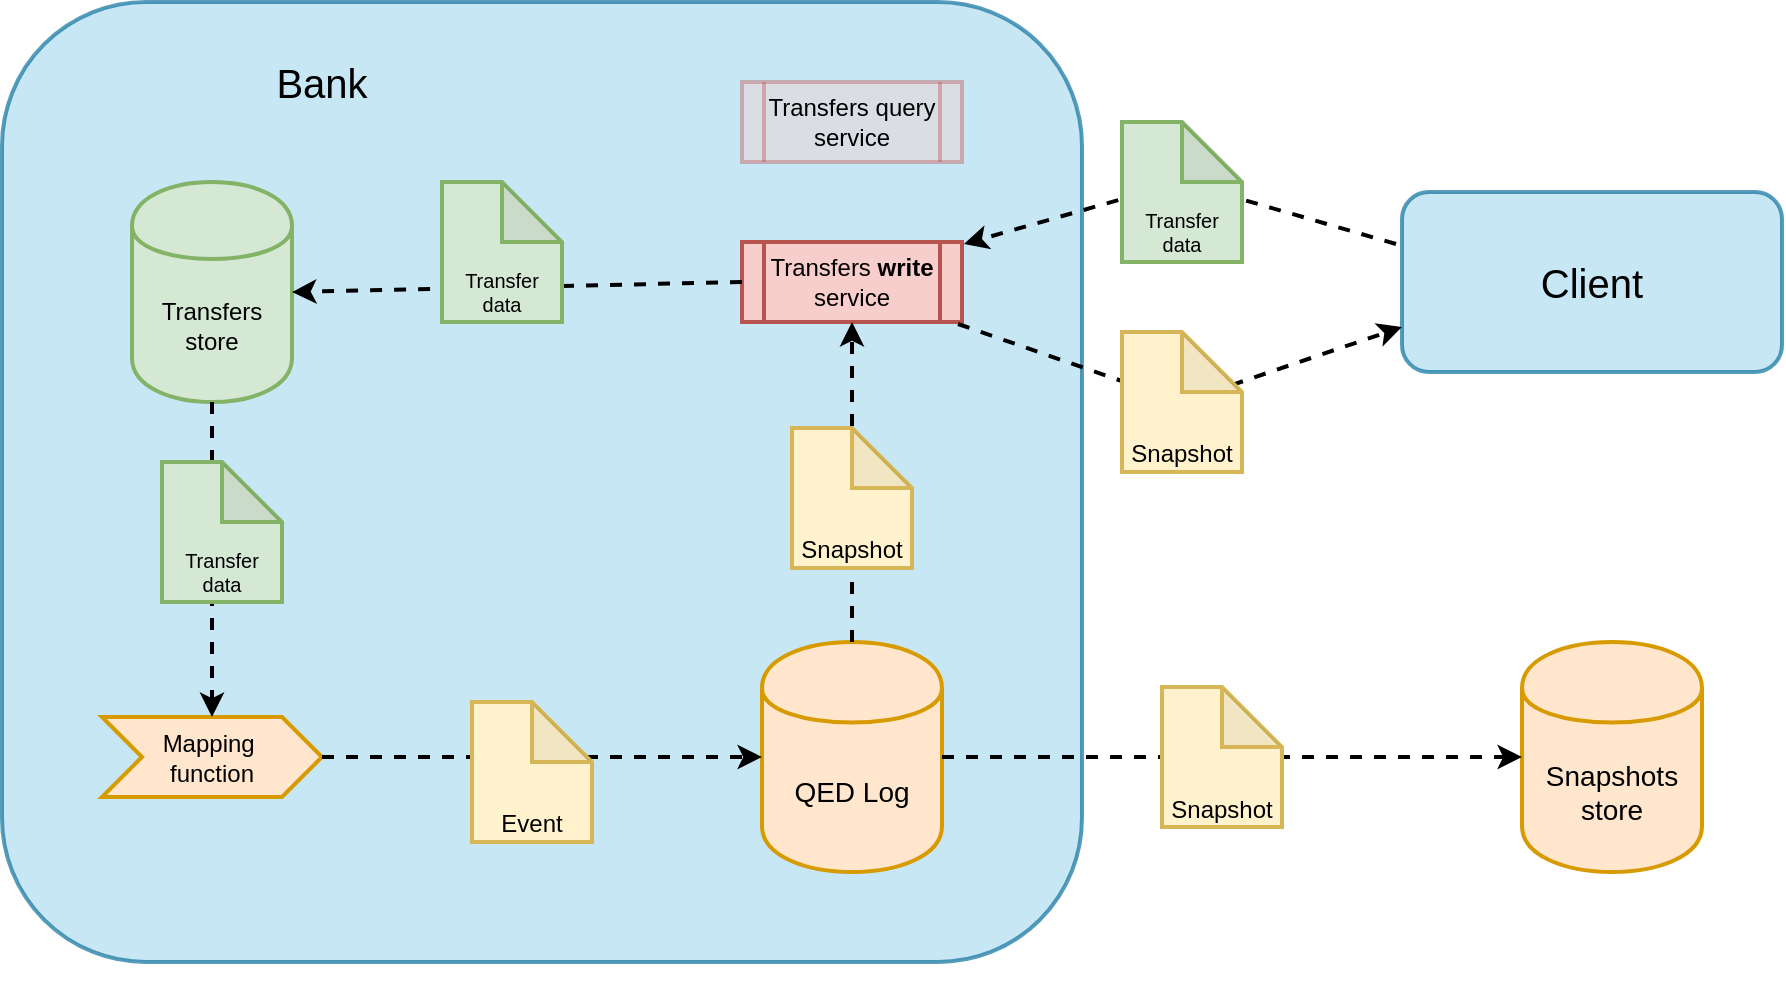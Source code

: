 <mxfile version="10.7.1" type="device"><diagram id="90Mbb3BDWCVHuqE5yGpk" name="Página-1"><mxGraphModel dx="1398" dy="899" grid="1" gridSize="10" guides="1" tooltips="1" connect="1" arrows="1" fold="1" page="1" pageScale="1" pageWidth="1169" pageHeight="827" math="0" shadow="0"><root><mxCell id="0"/><mxCell id="1" parent="0"/><mxCell id="ydvNbMDG4c6TnhuXwjNS-47" value="" style="group" vertex="1" connectable="0" parent="1"><mxGeometry x="60" y="200" width="890" height="480" as="geometry"/></mxCell><mxCell id="ydvNbMDG4c6TnhuXwjNS-46" value="" style="group" vertex="1" connectable="0" parent="ydvNbMDG4c6TnhuXwjNS-47"><mxGeometry width="890" height="480" as="geometry"/></mxCell><mxCell id="ydvNbMDG4c6TnhuXwjNS-37" value="" style="group" vertex="1" connectable="0" parent="ydvNbMDG4c6TnhuXwjNS-46"><mxGeometry width="890" height="480" as="geometry"/></mxCell><mxCell id="ydvNbMDG4c6TnhuXwjNS-36" value="" style="group" vertex="1" connectable="0" parent="ydvNbMDG4c6TnhuXwjNS-37"><mxGeometry width="890" height="480" as="geometry"/></mxCell><mxCell id="ydvNbMDG4c6TnhuXwjNS-1" value="" style="rounded=1;whiteSpace=wrap;html=1;fillColor=#b1ddf0;strokeColor=#10739e;strokeWidth=2;opacity=70;" vertex="1" parent="ydvNbMDG4c6TnhuXwjNS-36"><mxGeometry width="540" height="480" as="geometry"/></mxCell><mxCell id="ydvNbMDG4c6TnhuXwjNS-3" value="Transfers &lt;b&gt;write&lt;/b&gt; service" style="shape=process;whiteSpace=wrap;html=1;backgroundOutline=1;fillColor=#f8cecc;strokeColor=#b85450;strokeWidth=2;" vertex="1" parent="ydvNbMDG4c6TnhuXwjNS-36"><mxGeometry x="370" y="120" width="110" height="40" as="geometry"/></mxCell><mxCell id="ydvNbMDG4c6TnhuXwjNS-4" value="Transfers query service" style="shape=process;whiteSpace=wrap;html=1;backgroundOutline=1;fillColor=#f8cecc;strokeColor=#b85450;strokeWidth=2;glass=0;shadow=0;opacity=40;" vertex="1" parent="ydvNbMDG4c6TnhuXwjNS-36"><mxGeometry x="370" y="40" width="110" height="40" as="geometry"/></mxCell><mxCell id="ydvNbMDG4c6TnhuXwjNS-5" value="&lt;font style=&quot;font-size: 20px&quot;&gt;Client&lt;/font&gt;" style="rounded=1;whiteSpace=wrap;html=1;fillColor=#b1ddf0;strokeColor=#10739e;strokeWidth=2;fontSize=16;opacity=70;" vertex="1" parent="ydvNbMDG4c6TnhuXwjNS-36"><mxGeometry x="700" y="95" width="190" height="90" as="geometry"/></mxCell><mxCell id="ydvNbMDG4c6TnhuXwjNS-13" value="&lt;font style=&quot;font-size: 20px&quot;&gt;Bank&lt;/font&gt;" style="text;html=1;strokeColor=none;fillColor=none;align=center;verticalAlign=middle;whiteSpace=wrap;rounded=0;labelBackgroundColor=none;fontSize=16;" vertex="1" parent="ydvNbMDG4c6TnhuXwjNS-36"><mxGeometry x="140" y="30" width="40" height="20" as="geometry"/></mxCell><mxCell id="ydvNbMDG4c6TnhuXwjNS-19" value="" style="endArrow=classic;html=1;labelBackgroundColor=#B1DDF0;fontSize=10;entryX=1.009;entryY=0.025;entryDx=0;entryDy=0;dashed=1;strokeWidth=2;entryPerimeter=0;" edge="1" parent="ydvNbMDG4c6TnhuXwjNS-36" target="ydvNbMDG4c6TnhuXwjNS-3"><mxGeometry width="50" height="50" relative="1" as="geometry"><mxPoint x="697" y="121" as="sourcePoint"/><mxPoint x="50" y="560" as="targetPoint"/><Array as="points"><mxPoint x="590" y="90"/></Array></mxGeometry></mxCell><mxCell id="ydvNbMDG4c6TnhuXwjNS-15" value="Transfer data" style="shape=note;whiteSpace=wrap;html=1;backgroundOutline=1;darkOpacity=0.05;labelBackgroundColor=#D5E8D4;strokeWidth=2;fontSize=10;verticalAlign=bottom;fillColor=#d5e8d4;strokeColor=#82b366;" vertex="1" parent="ydvNbMDG4c6TnhuXwjNS-36"><mxGeometry x="560" y="60" width="60" height="70" as="geometry"/></mxCell><mxCell id="ydvNbMDG4c6TnhuXwjNS-2" value="Transfers store" style="shape=cylinder;whiteSpace=wrap;html=1;boundedLbl=1;backgroundOutline=1;fillColor=#d5e8d4;strokeColor=#82b366;strokeWidth=2;" vertex="1" parent="ydvNbMDG4c6TnhuXwjNS-36"><mxGeometry x="65" y="90" width="80" height="110" as="geometry"/></mxCell><mxCell id="ydvNbMDG4c6TnhuXwjNS-22" value="" style="endArrow=classic;html=1;labelBackgroundColor=#B1DDF0;fontSize=10;exitX=0;exitY=0.5;exitDx=0;exitDy=0;entryX=1;entryY=0.5;entryDx=0;entryDy=0;strokeWidth=2;dashed=1;" edge="1" parent="ydvNbMDG4c6TnhuXwjNS-36" source="ydvNbMDG4c6TnhuXwjNS-3" target="ydvNbMDG4c6TnhuXwjNS-2"><mxGeometry width="50" height="50" relative="1" as="geometry"><mxPoint y="620" as="sourcePoint"/><mxPoint x="50" y="570" as="targetPoint"/></mxGeometry></mxCell><mxCell id="ydvNbMDG4c6TnhuXwjNS-21" value="Transfer data" style="shape=note;whiteSpace=wrap;html=1;backgroundOutline=1;darkOpacity=0.05;labelBackgroundColor=#D5E8D4;strokeWidth=2;fontSize=10;verticalAlign=bottom;fillColor=#d5e8d4;strokeColor=#82b366;" vertex="1" parent="ydvNbMDG4c6TnhuXwjNS-36"><mxGeometry x="220" y="90" width="60" height="70" as="geometry"/></mxCell><mxCell id="ydvNbMDG4c6TnhuXwjNS-30" value="&lt;font style=&quot;font-size: 12px&quot;&gt;Mapping&amp;nbsp;&lt;br&gt;function&lt;/font&gt;&lt;br&gt;" style="shape=step;perimeter=stepPerimeter;whiteSpace=wrap;html=1;fixedSize=1;rounded=0;shadow=0;glass=0;comic=0;labelBackgroundColor=none;strokeColor=#d79b00;strokeWidth=2;fillColor=#ffe6cc;fontSize=10;" vertex="1" parent="ydvNbMDG4c6TnhuXwjNS-36"><mxGeometry x="50" y="357.5" width="110" height="40" as="geometry"/></mxCell><mxCell id="ydvNbMDG4c6TnhuXwjNS-32" value="&lt;font style=&quot;font-size: 14px&quot;&gt;QED Log&lt;/font&gt;" style="shape=cylinder;whiteSpace=wrap;html=1;boundedLbl=1;backgroundOutline=1;rounded=0;shadow=0;glass=0;comic=0;labelBackgroundColor=none;strokeColor=#d79b00;strokeWidth=2;fillColor=#ffe6cc;fontSize=10;" vertex="1" parent="ydvNbMDG4c6TnhuXwjNS-36"><mxGeometry x="380" y="320" width="90" height="115" as="geometry"/></mxCell><mxCell id="ydvNbMDG4c6TnhuXwjNS-33" value="" style="endArrow=classic;html=1;labelBackgroundColor=#B1DDF0;fontSize=10;exitX=0.5;exitY=1;exitDx=0;exitDy=0;dashed=1;strokeWidth=2;" edge="1" parent="ydvNbMDG4c6TnhuXwjNS-36" source="ydvNbMDG4c6TnhuXwjNS-2" target="ydvNbMDG4c6TnhuXwjNS-30"><mxGeometry width="50" height="50" relative="1" as="geometry"><mxPoint y="620" as="sourcePoint"/><mxPoint x="50" y="570" as="targetPoint"/></mxGeometry></mxCell><mxCell id="ydvNbMDG4c6TnhuXwjNS-27" value="Transfer data" style="shape=note;whiteSpace=wrap;html=1;backgroundOutline=1;darkOpacity=0.05;labelBackgroundColor=#D5E8D4;strokeWidth=2;fontSize=10;verticalAlign=bottom;fillColor=#d5e8d4;strokeColor=#82b366;" vertex="1" parent="ydvNbMDG4c6TnhuXwjNS-36"><mxGeometry x="80" y="230" width="60" height="70" as="geometry"/></mxCell><mxCell id="ydvNbMDG4c6TnhuXwjNS-34" value="" style="endArrow=classic;html=1;labelBackgroundColor=#B1DDF0;fontSize=10;exitX=1;exitY=0.5;exitDx=0;exitDy=0;entryX=0;entryY=0.5;entryDx=0;entryDy=0;strokeWidth=2;dashed=1;" edge="1" parent="ydvNbMDG4c6TnhuXwjNS-36" source="ydvNbMDG4c6TnhuXwjNS-30" target="ydvNbMDG4c6TnhuXwjNS-32"><mxGeometry width="50" height="50" relative="1" as="geometry"><mxPoint y="620" as="sourcePoint"/><mxPoint x="50" y="570" as="targetPoint"/></mxGeometry></mxCell><mxCell id="ydvNbMDG4c6TnhuXwjNS-31" value="&lt;font style=&quot;font-size: 12px&quot;&gt;Event&lt;/font&gt;" style="shape=note;whiteSpace=wrap;html=1;backgroundOutline=1;darkOpacity=0.05;labelBackgroundColor=#FFF2CC;strokeWidth=2;fontSize=10;verticalAlign=bottom;fillColor=#fff2cc;strokeColor=#d6b656;" vertex="1" parent="ydvNbMDG4c6TnhuXwjNS-36"><mxGeometry x="235" y="350" width="60" height="70" as="geometry"/></mxCell><mxCell id="ydvNbMDG4c6TnhuXwjNS-35" style="edgeStyle=orthogonalEdgeStyle;rounded=0;orthogonalLoop=1;jettySize=auto;html=1;exitX=0.5;exitY=1;exitDx=0;exitDy=0;dashed=1;labelBackgroundColor=#B1DDF0;strokeWidth=2;fontSize=10;" edge="1" parent="ydvNbMDG4c6TnhuXwjNS-36" source="ydvNbMDG4c6TnhuXwjNS-1" target="ydvNbMDG4c6TnhuXwjNS-1"><mxGeometry relative="1" as="geometry"/></mxCell><mxCell id="ydvNbMDG4c6TnhuXwjNS-39" value="" style="endArrow=classic;html=1;dashed=1;labelBackgroundColor=#B1DDF0;strokeWidth=2;fontSize=10;exitX=0.5;exitY=0;exitDx=0;exitDy=0;entryX=0.5;entryY=1;entryDx=0;entryDy=0;" edge="1" parent="ydvNbMDG4c6TnhuXwjNS-36" source="ydvNbMDG4c6TnhuXwjNS-32" target="ydvNbMDG4c6TnhuXwjNS-3"><mxGeometry width="50" height="50" relative="1" as="geometry"><mxPoint y="560" as="sourcePoint"/><mxPoint x="50" y="510" as="targetPoint"/></mxGeometry></mxCell><mxCell id="ydvNbMDG4c6TnhuXwjNS-38" value="&lt;font style=&quot;font-size: 12px&quot;&gt;Snapshot&lt;/font&gt;" style="shape=note;whiteSpace=wrap;html=1;backgroundOutline=1;darkOpacity=0.05;labelBackgroundColor=#FFF2CC;strokeWidth=2;fontSize=10;verticalAlign=bottom;fillColor=#fff2cc;strokeColor=#d6b656;" vertex="1" parent="ydvNbMDG4c6TnhuXwjNS-36"><mxGeometry x="395" y="213" width="60" height="70" as="geometry"/></mxCell><mxCell id="ydvNbMDG4c6TnhuXwjNS-40" value="&lt;font style=&quot;font-size: 14px&quot;&gt;Snapshots store&lt;/font&gt;" style="shape=cylinder;whiteSpace=wrap;html=1;boundedLbl=1;backgroundOutline=1;rounded=0;shadow=0;glass=0;comic=0;labelBackgroundColor=none;strokeColor=#d79b00;strokeWidth=2;fillColor=#ffe6cc;fontSize=10;" vertex="1" parent="ydvNbMDG4c6TnhuXwjNS-36"><mxGeometry x="760" y="320" width="90" height="115" as="geometry"/></mxCell><mxCell id="ydvNbMDG4c6TnhuXwjNS-43" value="" style="endArrow=classic;html=1;dashed=1;labelBackgroundColor=#B1DDF0;strokeWidth=2;fontSize=10;exitX=1;exitY=0.5;exitDx=0;exitDy=0;" edge="1" parent="ydvNbMDG4c6TnhuXwjNS-36" source="ydvNbMDG4c6TnhuXwjNS-32" target="ydvNbMDG4c6TnhuXwjNS-40"><mxGeometry width="50" height="50" relative="1" as="geometry"><mxPoint y="560" as="sourcePoint"/><mxPoint x="50" y="510" as="targetPoint"/></mxGeometry></mxCell><mxCell id="ydvNbMDG4c6TnhuXwjNS-42" value="&lt;font style=&quot;font-size: 12px&quot;&gt;Snapshot&lt;/font&gt;" style="shape=note;whiteSpace=wrap;html=1;backgroundOutline=1;darkOpacity=0.05;labelBackgroundColor=#FFF2CC;strokeWidth=2;fontSize=10;verticalAlign=bottom;fillColor=#fff2cc;strokeColor=#d6b656;" vertex="1" parent="ydvNbMDG4c6TnhuXwjNS-36"><mxGeometry x="580" y="342.5" width="60" height="70" as="geometry"/></mxCell><mxCell id="ydvNbMDG4c6TnhuXwjNS-45" value="" style="endArrow=classic;html=1;dashed=1;labelBackgroundColor=#B1DDF0;strokeWidth=2;fontSize=10;exitX=0.982;exitY=1.025;exitDx=0;exitDy=0;entryX=0;entryY=0.75;entryDx=0;entryDy=0;exitPerimeter=0;" edge="1" parent="ydvNbMDG4c6TnhuXwjNS-36" source="ydvNbMDG4c6TnhuXwjNS-3" target="ydvNbMDG4c6TnhuXwjNS-5"><mxGeometry width="50" height="50" relative="1" as="geometry"><mxPoint y="560" as="sourcePoint"/><mxPoint x="50" y="510" as="targetPoint"/><Array as="points"><mxPoint x="590" y="200"/></Array></mxGeometry></mxCell><mxCell id="ydvNbMDG4c6TnhuXwjNS-41" value="&lt;font style=&quot;font-size: 12px&quot;&gt;Snapshot&lt;/font&gt;" style="shape=note;whiteSpace=wrap;html=1;backgroundOutline=1;darkOpacity=0.05;labelBackgroundColor=#FFF2CC;strokeWidth=2;fontSize=10;verticalAlign=bottom;fillColor=#fff2cc;strokeColor=#d6b656;" vertex="1" parent="ydvNbMDG4c6TnhuXwjNS-36"><mxGeometry x="560" y="165" width="60" height="70" as="geometry"/></mxCell></root></mxGraphModel></diagram></mxfile>
